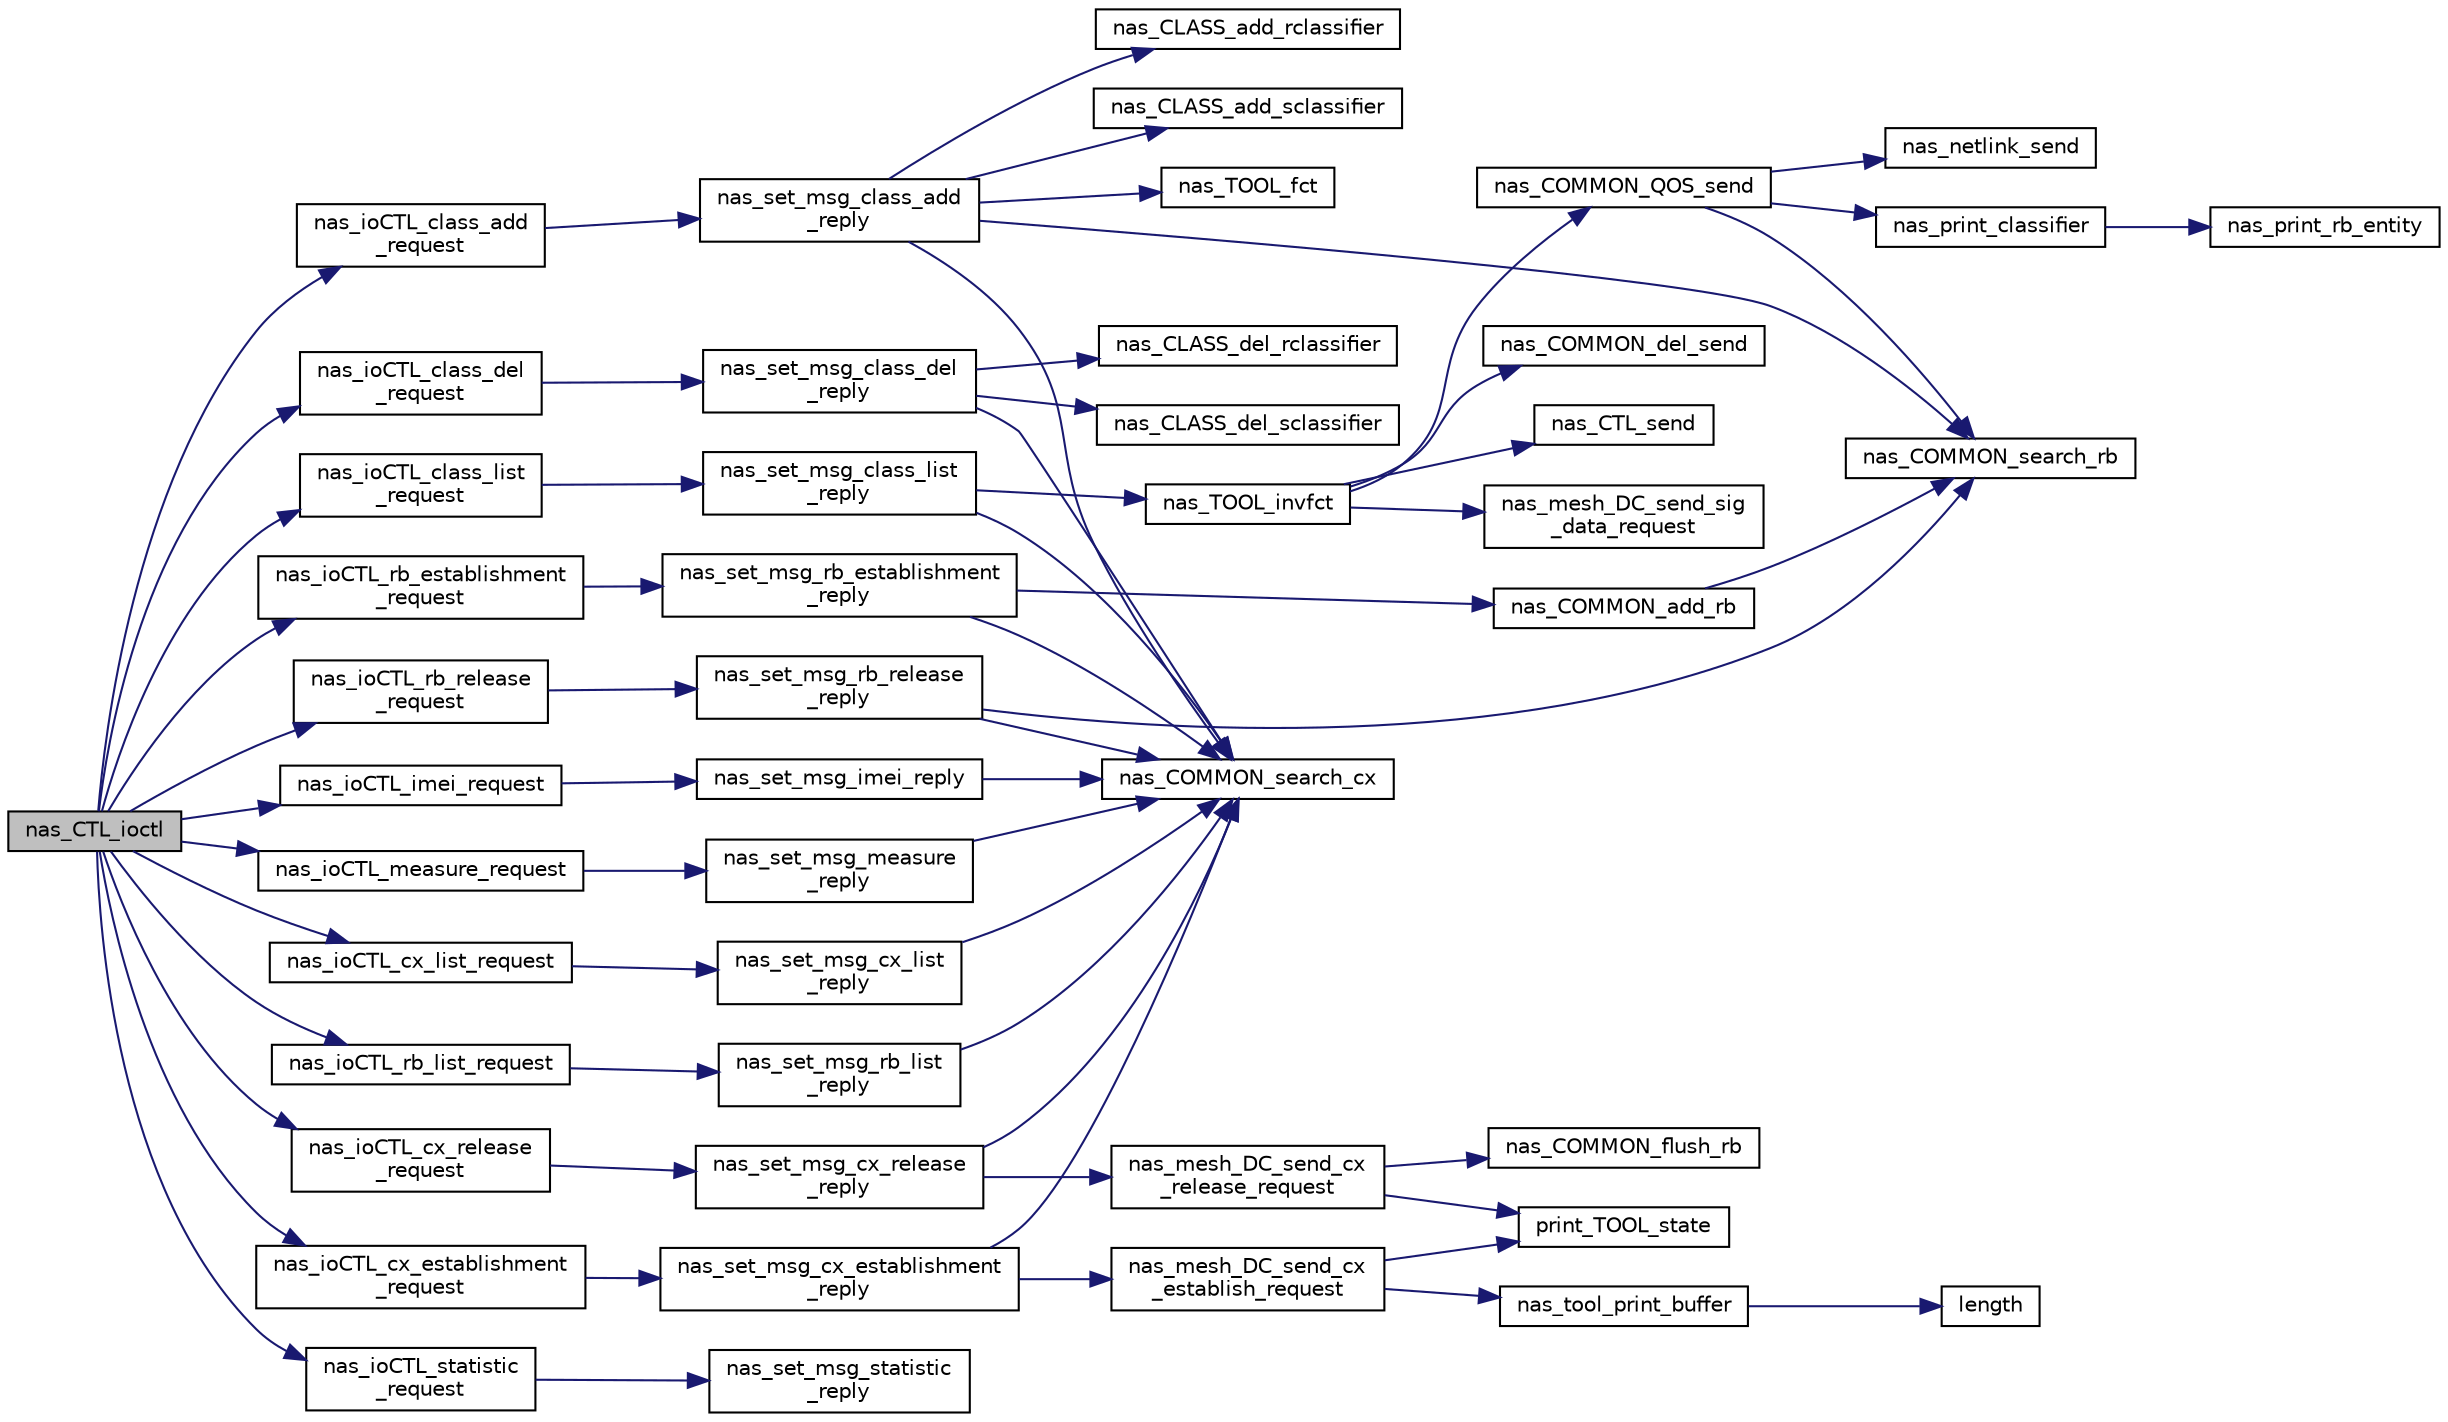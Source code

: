 digraph "nas_CTL_ioctl"
{
 // LATEX_PDF_SIZE
  edge [fontname="Helvetica",fontsize="10",labelfontname="Helvetica",labelfontsize="10"];
  node [fontname="Helvetica",fontsize="10",shape=record];
  rankdir="LR";
  Node1 [label="nas_CTL_ioctl",height=0.2,width=0.4,color="black", fillcolor="grey75", style="filled", fontcolor="black",tooltip=" "];
  Node1 -> Node2 [color="midnightblue",fontsize="10",style="solid",fontname="Helvetica"];
  Node2 [label="nas_ioCTL_class_add\l_request",height=0.2,width=0.4,color="black", fillcolor="white", style="filled",URL="$MESH_2ioctl_8c.html#aa4de0e519e59cafbe509e4e4f63f7485",tooltip=" "];
  Node2 -> Node3 [color="midnightblue",fontsize="10",style="solid",fontname="Helvetica"];
  Node3 [label="nas_set_msg_class_add\l_reply",height=0.2,width=0.4,color="black", fillcolor="white", style="filled",URL="$MESH_2ioctl_8c.html#aa2a5b68790d15cb32f11e2e4a4190d84",tooltip=" "];
  Node3 -> Node4 [color="midnightblue",fontsize="10",style="solid",fontname="Helvetica"];
  Node4 [label="nas_CLASS_add_rclassifier",height=0.2,width=0.4,color="black", fillcolor="white", style="filled",URL="$MESH_2classifier_8c.html#abd6d4c42694f02f2b59fbc9ffa3e3c7d",tooltip=" "];
  Node3 -> Node5 [color="midnightblue",fontsize="10",style="solid",fontname="Helvetica"];
  Node5 [label="nas_CLASS_add_sclassifier",height=0.2,width=0.4,color="black", fillcolor="white", style="filled",URL="$MESH_2classifier_8c.html#a60ca52fd042874dec6043163c40e207a",tooltip=" "];
  Node3 -> Node6 [color="midnightblue",fontsize="10",style="solid",fontname="Helvetica"];
  Node6 [label="nas_COMMON_search_cx",height=0.2,width=0.4,color="black", fillcolor="white", style="filled",URL="$group__em.html#gad7bb91029cc3863a4e08478b275cd892",tooltip="Search for a connection entity based on its index and pointer to nas_priv."];
  Node3 -> Node7 [color="midnightblue",fontsize="10",style="solid",fontname="Helvetica"];
  Node7 [label="nas_COMMON_search_rb",height=0.2,width=0.4,color="black", fillcolor="white", style="filled",URL="$group__em.html#ga06c84e5c4619b3d814e417911827924f",tooltip="Search for a radio-bearer entity for a particular connection and radio-bearer index."];
  Node3 -> Node8 [color="midnightblue",fontsize="10",style="solid",fontname="Helvetica"];
  Node8 [label="nas_TOOL_fct",height=0.2,width=0.4,color="black", fillcolor="white", style="filled",URL="$group__em.html#gaf9cbd7c4815fb839db607ab6dc3d8bab",tooltip=" "];
  Node1 -> Node9 [color="midnightblue",fontsize="10",style="solid",fontname="Helvetica"];
  Node9 [label="nas_ioCTL_class_del\l_request",height=0.2,width=0.4,color="black", fillcolor="white", style="filled",URL="$MESH_2ioctl_8c.html#a15ac5663e45b7aa710d328469a313508",tooltip=" "];
  Node9 -> Node10 [color="midnightblue",fontsize="10",style="solid",fontname="Helvetica"];
  Node10 [label="nas_set_msg_class_del\l_reply",height=0.2,width=0.4,color="black", fillcolor="white", style="filled",URL="$MESH_2ioctl_8c.html#a717750d51c3be1ca3989acb851c5d91a",tooltip=" "];
  Node10 -> Node11 [color="midnightblue",fontsize="10",style="solid",fontname="Helvetica"];
  Node11 [label="nas_CLASS_del_rclassifier",height=0.2,width=0.4,color="black", fillcolor="white", style="filled",URL="$MESH_2classifier_8c.html#a4d1ebd0c96fb535bc36be2da98249799",tooltip=" "];
  Node10 -> Node12 [color="midnightblue",fontsize="10",style="solid",fontname="Helvetica"];
  Node12 [label="nas_CLASS_del_sclassifier",height=0.2,width=0.4,color="black", fillcolor="white", style="filled",URL="$MESH_2classifier_8c.html#afa33147a79eb94f1052216927a9dc55c",tooltip=" "];
  Node10 -> Node6 [color="midnightblue",fontsize="10",style="solid",fontname="Helvetica"];
  Node1 -> Node13 [color="midnightblue",fontsize="10",style="solid",fontname="Helvetica"];
  Node13 [label="nas_ioCTL_class_list\l_request",height=0.2,width=0.4,color="black", fillcolor="white", style="filled",URL="$MESH_2ioctl_8c.html#a906fc05fc80446669764789580c7fff5",tooltip=" "];
  Node13 -> Node14 [color="midnightblue",fontsize="10",style="solid",fontname="Helvetica"];
  Node14 [label="nas_set_msg_class_list\l_reply",height=0.2,width=0.4,color="black", fillcolor="white", style="filled",URL="$MESH_2ioctl_8c.html#a09632061aaf266f71150d8c61e28c32f",tooltip=" "];
  Node14 -> Node6 [color="midnightblue",fontsize="10",style="solid",fontname="Helvetica"];
  Node14 -> Node15 [color="midnightblue",fontsize="10",style="solid",fontname="Helvetica"];
  Node15 [label="nas_TOOL_invfct",height=0.2,width=0.4,color="black", fillcolor="white", style="filled",URL="$group__em.html#ga00bdcce141f53b0e09166a793bb7d7ea",tooltip=" "];
  Node15 -> Node16 [color="midnightblue",fontsize="10",style="solid",fontname="Helvetica"];
  Node16 [label="nas_COMMON_del_send",height=0.2,width=0.4,color="black", fillcolor="white", style="filled",URL="$group__em.html#ga4127ee08da8227fe3714dfe51f570b84",tooltip=" "];
  Node15 -> Node17 [color="midnightblue",fontsize="10",style="solid",fontname="Helvetica"];
  Node17 [label="nas_COMMON_QOS_send",height=0.2,width=0.4,color="black", fillcolor="white", style="filled",URL="$group__em.html#ga29b5f52529c811798b2262676b95e6ff",tooltip=" "];
  Node17 -> Node7 [color="midnightblue",fontsize="10",style="solid",fontname="Helvetica"];
  Node17 -> Node18 [color="midnightblue",fontsize="10",style="solid",fontname="Helvetica"];
  Node18 [label="nas_netlink_send",height=0.2,width=0.4,color="black", fillcolor="white", style="filled",URL="$MESH_2netlink_8c.html#aa02b8ca3935d19139493e034f594bf6c",tooltip=" "];
  Node17 -> Node19 [color="midnightblue",fontsize="10",style="solid",fontname="Helvetica"];
  Node19 [label="nas_print_classifier",height=0.2,width=0.4,color="black", fillcolor="white", style="filled",URL="$group__em.html#ga07232468c833e546aca1fe15665df9f5",tooltip=" "];
  Node19 -> Node20 [color="midnightblue",fontsize="10",style="solid",fontname="Helvetica"];
  Node20 [label="nas_print_rb_entity",height=0.2,width=0.4,color="black", fillcolor="white", style="filled",URL="$group__em.html#ga5b485d2bcc4ed770e033bd6aa3f8a2d7",tooltip=" "];
  Node15 -> Node21 [color="midnightblue",fontsize="10",style="solid",fontname="Helvetica"];
  Node21 [label="nas_CTL_send",height=0.2,width=0.4,color="black", fillcolor="white", style="filled",URL="$group__em.html#gaf1ed83cef0bfd1a7208fccb9e1394906",tooltip=" "];
  Node15 -> Node22 [color="midnightblue",fontsize="10",style="solid",fontname="Helvetica"];
  Node22 [label="nas_mesh_DC_send_sig\l_data_request",height=0.2,width=0.4,color="black", fillcolor="white", style="filled",URL="$group__em.html#gab3b01849ee887574d995154d3cdb9632",tooltip=" "];
  Node1 -> Node23 [color="midnightblue",fontsize="10",style="solid",fontname="Helvetica"];
  Node23 [label="nas_ioCTL_cx_establishment\l_request",height=0.2,width=0.4,color="black", fillcolor="white", style="filled",URL="$MESH_2ioctl_8c.html#a71ed56d5f2bd734f69688fbf6259a819",tooltip=" "];
  Node23 -> Node24 [color="midnightblue",fontsize="10",style="solid",fontname="Helvetica"];
  Node24 [label="nas_set_msg_cx_establishment\l_reply",height=0.2,width=0.4,color="black", fillcolor="white", style="filled",URL="$MESH_2ioctl_8c.html#aea43cbe3d49daedfe6161cfd75e41387",tooltip=" "];
  Node24 -> Node6 [color="midnightblue",fontsize="10",style="solid",fontname="Helvetica"];
  Node24 -> Node25 [color="midnightblue",fontsize="10",style="solid",fontname="Helvetica"];
  Node25 [label="nas_mesh_DC_send_cx\l_establish_request",height=0.2,width=0.4,color="black", fillcolor="white", style="filled",URL="$group__em.html#ga2e435eb6ede1e6714701158a134ae7c1",tooltip=" "];
  Node25 -> Node26 [color="midnightblue",fontsize="10",style="solid",fontname="Helvetica"];
  Node26 [label="nas_tool_print_buffer",height=0.2,width=0.4,color="black", fillcolor="white", style="filled",URL="$group__em.html#ga1bb92321ba7b7b2cb2f125f4f8312473",tooltip=" "];
  Node26 -> Node27 [color="midnightblue",fontsize="10",style="solid",fontname="Helvetica"];
  Node27 [label="length",height=0.2,width=0.4,color="black", fillcolor="white", style="filled",URL="$UTIL_2OMG_2common_8c.html#a587e0ad0d0cc2677421231a08c3a614b",tooltip="Helper function to return the length of a string."];
  Node25 -> Node28 [color="midnightblue",fontsize="10",style="solid",fontname="Helvetica"];
  Node28 [label="print_TOOL_state",height=0.2,width=0.4,color="black", fillcolor="white", style="filled",URL="$group__em.html#gac9efbb65c5d1464c0ec0e9a941140c7b",tooltip=" "];
  Node1 -> Node29 [color="midnightblue",fontsize="10",style="solid",fontname="Helvetica"];
  Node29 [label="nas_ioCTL_cx_list_request",height=0.2,width=0.4,color="black", fillcolor="white", style="filled",URL="$MESH_2ioctl_8c.html#a269df3a9e00b4cae5d6bc12520bb5f3c",tooltip=" "];
  Node29 -> Node30 [color="midnightblue",fontsize="10",style="solid",fontname="Helvetica"];
  Node30 [label="nas_set_msg_cx_list\l_reply",height=0.2,width=0.4,color="black", fillcolor="white", style="filled",URL="$MESH_2ioctl_8c.html#a1e41c98a80fddb2b6065597ab3bd1801",tooltip=" "];
  Node30 -> Node6 [color="midnightblue",fontsize="10",style="solid",fontname="Helvetica"];
  Node1 -> Node31 [color="midnightblue",fontsize="10",style="solid",fontname="Helvetica"];
  Node31 [label="nas_ioCTL_cx_release\l_request",height=0.2,width=0.4,color="black", fillcolor="white", style="filled",URL="$MESH_2ioctl_8c.html#aa18ce8247faadbfa5162be3aeae18ab7",tooltip=" "];
  Node31 -> Node32 [color="midnightblue",fontsize="10",style="solid",fontname="Helvetica"];
  Node32 [label="nas_set_msg_cx_release\l_reply",height=0.2,width=0.4,color="black", fillcolor="white", style="filled",URL="$MESH_2ioctl_8c.html#ab832249e5616014ef03c86f2aca14a1f",tooltip=" "];
  Node32 -> Node6 [color="midnightblue",fontsize="10",style="solid",fontname="Helvetica"];
  Node32 -> Node33 [color="midnightblue",fontsize="10",style="solid",fontname="Helvetica"];
  Node33 [label="nas_mesh_DC_send_cx\l_release_request",height=0.2,width=0.4,color="black", fillcolor="white", style="filled",URL="$group__em.html#gab488572849156bf48d89debd2ba8d824",tooltip=" "];
  Node33 -> Node34 [color="midnightblue",fontsize="10",style="solid",fontname="Helvetica"];
  Node34 [label="nas_COMMON_flush_rb",height=0.2,width=0.4,color="black", fillcolor="white", style="filled",URL="$group__em.html#ga802b88f19ba0e847ccb9b04f0e4d53c3",tooltip="Clear all RB's for a particular connection."];
  Node33 -> Node28 [color="midnightblue",fontsize="10",style="solid",fontname="Helvetica"];
  Node1 -> Node35 [color="midnightblue",fontsize="10",style="solid",fontname="Helvetica"];
  Node35 [label="nas_ioCTL_imei_request",height=0.2,width=0.4,color="black", fillcolor="white", style="filled",URL="$MESH_2ioctl_8c.html#ae1c385d6c9c8de42b4295604da1ad856",tooltip=" "];
  Node35 -> Node36 [color="midnightblue",fontsize="10",style="solid",fontname="Helvetica"];
  Node36 [label="nas_set_msg_imei_reply",height=0.2,width=0.4,color="black", fillcolor="white", style="filled",URL="$MESH_2ioctl_8c.html#afac6c56a52e1bccfda5eb7f5edc9572a",tooltip=" "];
  Node36 -> Node6 [color="midnightblue",fontsize="10",style="solid",fontname="Helvetica"];
  Node1 -> Node37 [color="midnightblue",fontsize="10",style="solid",fontname="Helvetica"];
  Node37 [label="nas_ioCTL_measure_request",height=0.2,width=0.4,color="black", fillcolor="white", style="filled",URL="$MESH_2ioctl_8c.html#aae26a906a340f0e883e5f0b0837e9025",tooltip=" "];
  Node37 -> Node38 [color="midnightblue",fontsize="10",style="solid",fontname="Helvetica"];
  Node38 [label="nas_set_msg_measure\l_reply",height=0.2,width=0.4,color="black", fillcolor="white", style="filled",URL="$MESH_2ioctl_8c.html#a7e4dacb0e45f5bedb8e11ae07212af54",tooltip=" "];
  Node38 -> Node6 [color="midnightblue",fontsize="10",style="solid",fontname="Helvetica"];
  Node1 -> Node39 [color="midnightblue",fontsize="10",style="solid",fontname="Helvetica"];
  Node39 [label="nas_ioCTL_rb_establishment\l_request",height=0.2,width=0.4,color="black", fillcolor="white", style="filled",URL="$MESH_2ioctl_8c.html#a45c32eced5959277d11d19fde0025ac9",tooltip=" "];
  Node39 -> Node40 [color="midnightblue",fontsize="10",style="solid",fontname="Helvetica"];
  Node40 [label="nas_set_msg_rb_establishment\l_reply",height=0.2,width=0.4,color="black", fillcolor="white", style="filled",URL="$MESH_2ioctl_8c.html#ac10a697d8780dd18ba51fa8db5eac84f",tooltip=" "];
  Node40 -> Node41 [color="midnightblue",fontsize="10",style="solid",fontname="Helvetica"];
  Node41 [label="nas_COMMON_add_rb",height=0.2,width=0.4,color="black", fillcolor="white", style="filled",URL="$group__em.html#gad5147ca128f4974a1ccdd095eca390b3",tooltip="Add a radio-bearer descriptor."];
  Node41 -> Node7 [color="midnightblue",fontsize="10",style="solid",fontname="Helvetica"];
  Node40 -> Node6 [color="midnightblue",fontsize="10",style="solid",fontname="Helvetica"];
  Node1 -> Node42 [color="midnightblue",fontsize="10",style="solid",fontname="Helvetica"];
  Node42 [label="nas_ioCTL_rb_list_request",height=0.2,width=0.4,color="black", fillcolor="white", style="filled",URL="$MESH_2ioctl_8c.html#a520c3f0ff35b52ed3509570948a6f321",tooltip=" "];
  Node42 -> Node43 [color="midnightblue",fontsize="10",style="solid",fontname="Helvetica"];
  Node43 [label="nas_set_msg_rb_list\l_reply",height=0.2,width=0.4,color="black", fillcolor="white", style="filled",URL="$MESH_2ioctl_8c.html#a04f358459ce61998edb0b15890e34b90",tooltip=" "];
  Node43 -> Node6 [color="midnightblue",fontsize="10",style="solid",fontname="Helvetica"];
  Node1 -> Node44 [color="midnightblue",fontsize="10",style="solid",fontname="Helvetica"];
  Node44 [label="nas_ioCTL_rb_release\l_request",height=0.2,width=0.4,color="black", fillcolor="white", style="filled",URL="$MESH_2ioctl_8c.html#a42e5365465360e3114e5e0137d963bae",tooltip=" "];
  Node44 -> Node45 [color="midnightblue",fontsize="10",style="solid",fontname="Helvetica"];
  Node45 [label="nas_set_msg_rb_release\l_reply",height=0.2,width=0.4,color="black", fillcolor="white", style="filled",URL="$MESH_2ioctl_8c.html#aeb44d75a26a8906c2e92f8c1c8c01afc",tooltip=" "];
  Node45 -> Node6 [color="midnightblue",fontsize="10",style="solid",fontname="Helvetica"];
  Node45 -> Node7 [color="midnightblue",fontsize="10",style="solid",fontname="Helvetica"];
  Node1 -> Node46 [color="midnightblue",fontsize="10",style="solid",fontname="Helvetica"];
  Node46 [label="nas_ioCTL_statistic\l_request",height=0.2,width=0.4,color="black", fillcolor="white", style="filled",URL="$MESH_2ioctl_8c.html#a971bfa143385ca89a4892a1a6dccd8f7",tooltip=" "];
  Node46 -> Node47 [color="midnightblue",fontsize="10",style="solid",fontname="Helvetica"];
  Node47 [label="nas_set_msg_statistic\l_reply",height=0.2,width=0.4,color="black", fillcolor="white", style="filled",URL="$MESH_2ioctl_8c.html#a8d4dbcacb25cb3e135711a06a260f637",tooltip=" "];
}
